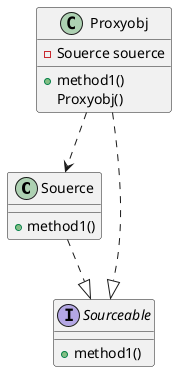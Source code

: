 @startuml

class Souerce
class Proxyobj
interface Sourceable

Souerce..|>Sourceable
Proxyobj..|>Sourceable
Proxyobj..>Souerce
Souerce : +method1()
Proxyobj : +method1()
Proxyobj : Proxyobj()
Proxyobj : -Souerce souerce
Sourceable : +method1()

@enduml